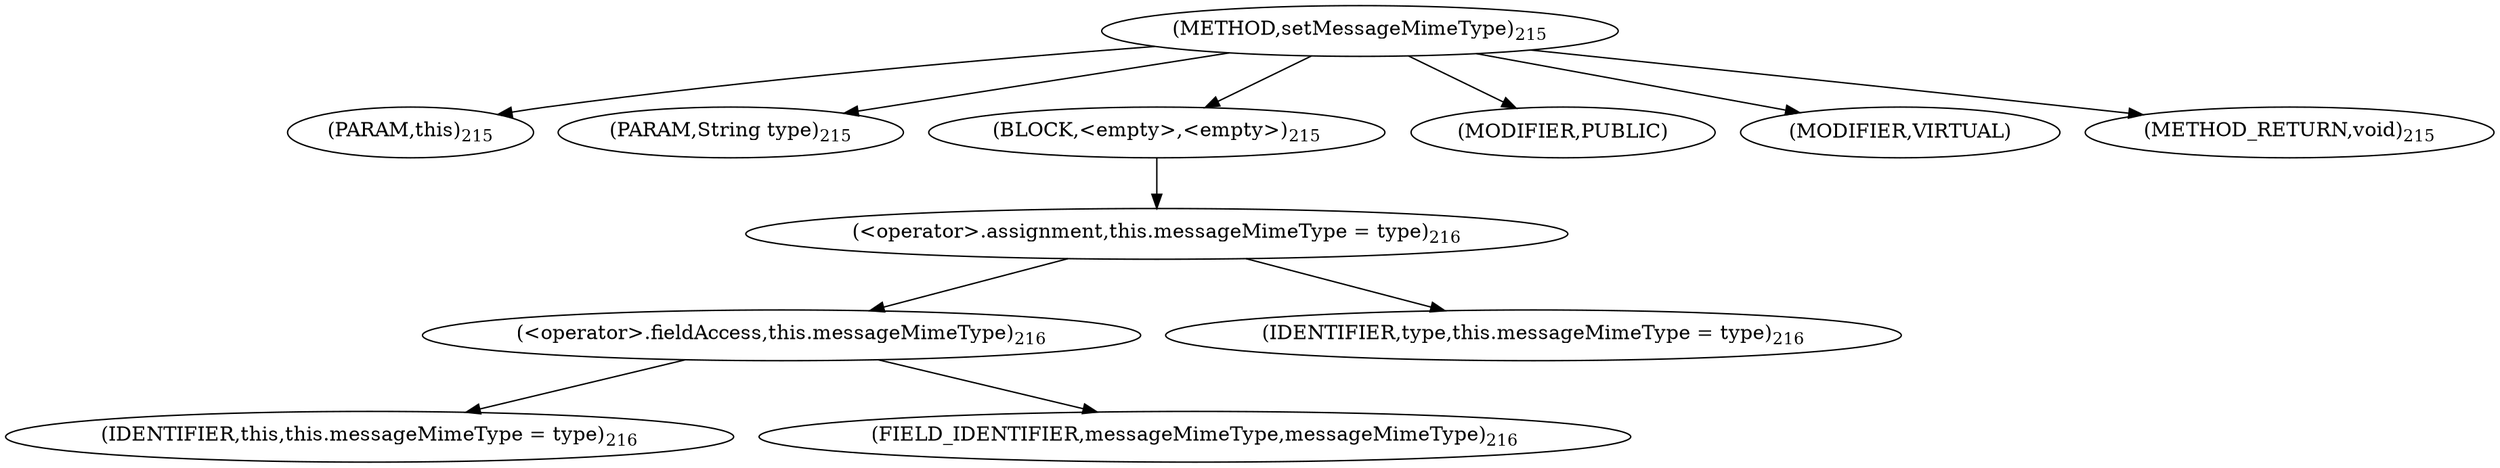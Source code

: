 digraph "setMessageMimeType" {  
"275" [label = <(METHOD,setMessageMimeType)<SUB>215</SUB>> ]
"25" [label = <(PARAM,this)<SUB>215</SUB>> ]
"276" [label = <(PARAM,String type)<SUB>215</SUB>> ]
"277" [label = <(BLOCK,&lt;empty&gt;,&lt;empty&gt;)<SUB>215</SUB>> ]
"278" [label = <(&lt;operator&gt;.assignment,this.messageMimeType = type)<SUB>216</SUB>> ]
"279" [label = <(&lt;operator&gt;.fieldAccess,this.messageMimeType)<SUB>216</SUB>> ]
"24" [label = <(IDENTIFIER,this,this.messageMimeType = type)<SUB>216</SUB>> ]
"280" [label = <(FIELD_IDENTIFIER,messageMimeType,messageMimeType)<SUB>216</SUB>> ]
"281" [label = <(IDENTIFIER,type,this.messageMimeType = type)<SUB>216</SUB>> ]
"282" [label = <(MODIFIER,PUBLIC)> ]
"283" [label = <(MODIFIER,VIRTUAL)> ]
"284" [label = <(METHOD_RETURN,void)<SUB>215</SUB>> ]
  "275" -> "25" 
  "275" -> "276" 
  "275" -> "277" 
  "275" -> "282" 
  "275" -> "283" 
  "275" -> "284" 
  "277" -> "278" 
  "278" -> "279" 
  "278" -> "281" 
  "279" -> "24" 
  "279" -> "280" 
}
